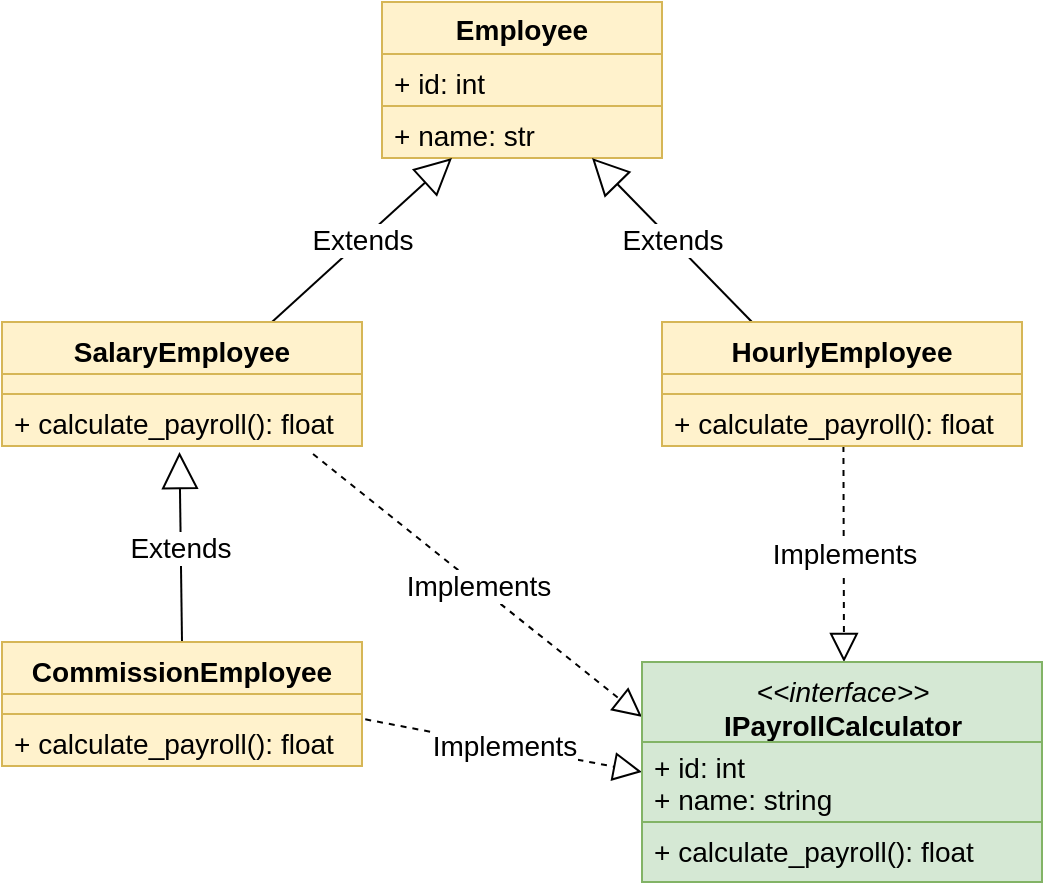 <mxfile>
    <diagram id="YyBQGo_76RrAJoqQ6X7Z" name="Page-1">
        <mxGraphModel dx="908" dy="685" grid="1" gridSize="10" guides="1" tooltips="1" connect="1" arrows="1" fold="1" page="1" pageScale="1" pageWidth="1100" pageHeight="850" math="0" shadow="0">
            <root>
                <mxCell id="0"/>
                <mxCell id="1" parent="0"/>
                <mxCell id="V2n5tiTMLpJygb_ml1YA-19" value="Employee" style="swimlane;fontStyle=1;childLayout=stackLayout;horizontal=1;startSize=26;fillColor=#fff2cc;horizontalStack=0;resizeParent=1;resizeParentMax=0;resizeLast=0;collapsible=1;marginBottom=0;fontSize=14;strokeColor=#d6b656;" parent="1" vertex="1">
                    <mxGeometry x="230" y="40" width="140" height="78" as="geometry"/>
                </mxCell>
                <mxCell id="V2n5tiTMLpJygb_ml1YA-20" value="+ id: int" style="text;strokeColor=#d6b656;fillColor=#fff2cc;align=left;verticalAlign=top;spacingLeft=4;spacingRight=4;overflow=hidden;rotatable=0;points=[[0,0.5],[1,0.5]];portConstraint=eastwest;fontSize=14;" parent="V2n5tiTMLpJygb_ml1YA-19" vertex="1">
                    <mxGeometry y="26" width="140" height="26" as="geometry"/>
                </mxCell>
                <mxCell id="V2n5tiTMLpJygb_ml1YA-21" value="+ name: str" style="text;strokeColor=#d6b656;fillColor=#fff2cc;align=left;verticalAlign=top;spacingLeft=4;spacingRight=4;overflow=hidden;rotatable=0;points=[[0,0.5],[1,0.5]];portConstraint=eastwest;fontSize=14;" parent="V2n5tiTMLpJygb_ml1YA-19" vertex="1">
                    <mxGeometry y="52" width="140" height="26" as="geometry"/>
                </mxCell>
                <mxCell id="V2n5tiTMLpJygb_ml1YA-42" value="Extends" style="endArrow=block;endSize=16;endFill=0;html=1;rounded=0;fontSize=14;fontColor=#000000;exitX=0.75;exitY=0;exitDx=0;exitDy=0;entryX=0.25;entryY=1;entryDx=0;entryDy=0;" parent="1" source="V2n5tiTMLpJygb_ml1YA-64" target="V2n5tiTMLpJygb_ml1YA-19" edge="1">
                    <mxGeometry width="160" relative="1" as="geometry">
                        <mxPoint x="170" y="160" as="sourcePoint"/>
                        <mxPoint x="270" y="130" as="targetPoint"/>
                    </mxGeometry>
                </mxCell>
                <mxCell id="V2n5tiTMLpJygb_ml1YA-43" value="Extends" style="endArrow=block;endSize=16;endFill=0;html=1;rounded=0;fontSize=14;fontColor=#000000;entryX=0.75;entryY=1;entryDx=0;entryDy=0;exitX=0.25;exitY=0;exitDx=0;exitDy=0;" parent="1" source="V2n5tiTMLpJygb_ml1YA-68" target="V2n5tiTMLpJygb_ml1YA-19" edge="1">
                    <mxGeometry width="160" relative="1" as="geometry">
                        <mxPoint x="430" y="170" as="sourcePoint"/>
                        <mxPoint x="340" y="160" as="targetPoint"/>
                    </mxGeometry>
                </mxCell>
                <mxCell id="V2n5tiTMLpJygb_ml1YA-44" value="Extends" style="endArrow=block;endSize=16;endFill=0;html=1;rounded=0;fontSize=14;fontColor=#000000;exitX=0.5;exitY=0;exitDx=0;exitDy=0;entryX=0.493;entryY=1.115;entryDx=0;entryDy=0;entryPerimeter=0;" parent="1" source="V2n5tiTMLpJygb_ml1YA-59" target="V2n5tiTMLpJygb_ml1YA-67" edge="1">
                    <mxGeometry width="160" relative="1" as="geometry">
                        <mxPoint x="150" y="380" as="sourcePoint"/>
                        <mxPoint x="150" y="290" as="targetPoint"/>
                    </mxGeometry>
                </mxCell>
                <mxCell id="V2n5tiTMLpJygb_ml1YA-45" value="Implements" style="endArrow=block;dashed=1;endFill=0;endSize=12;html=1;rounded=0;fontSize=14;fontColor=#000000;exitX=0.864;exitY=1.154;exitDx=0;exitDy=0;exitPerimeter=0;entryX=0;entryY=0.25;entryDx=0;entryDy=0;" parent="1" source="V2n5tiTMLpJygb_ml1YA-67" target="2" edge="1">
                    <mxGeometry width="160" relative="1" as="geometry">
                        <mxPoint x="210.773" y="285.668" as="sourcePoint"/>
                        <mxPoint x="370" y="400" as="targetPoint"/>
                    </mxGeometry>
                </mxCell>
                <mxCell id="V2n5tiTMLpJygb_ml1YA-46" value="Implements" style="endArrow=block;dashed=1;endFill=0;endSize=12;html=1;rounded=0;fontSize=14;fontColor=#000000;exitX=1.009;exitY=1.267;exitDx=0;exitDy=0;exitPerimeter=0;entryX=0;entryY=0.5;entryDx=0;entryDy=0;" parent="1" source="V2n5tiTMLpJygb_ml1YA-60" target="2" edge="1">
                    <mxGeometry width="160" relative="1" as="geometry">
                        <mxPoint x="220" y="460" as="sourcePoint"/>
                        <mxPoint x="370" y="430" as="targetPoint"/>
                    </mxGeometry>
                </mxCell>
                <mxCell id="V2n5tiTMLpJygb_ml1YA-47" value="Implements" style="endArrow=block;dashed=1;endFill=0;endSize=12;html=1;rounded=0;fontSize=14;fontColor=#000000;exitX=0.504;exitY=0.998;exitDx=0;exitDy=0;exitPerimeter=0;" parent="1" source="V2n5tiTMLpJygb_ml1YA-71" edge="1">
                    <mxGeometry width="160" relative="1" as="geometry">
                        <mxPoint x="439" y="282" as="sourcePoint"/>
                        <mxPoint x="461" y="370" as="targetPoint"/>
                    </mxGeometry>
                </mxCell>
                <mxCell id="V2n5tiTMLpJygb_ml1YA-59" value="CommissionEmployee" style="swimlane;fontStyle=1;align=center;verticalAlign=top;childLayout=stackLayout;horizontal=1;startSize=26;horizontalStack=0;resizeParent=1;resizeParentMax=0;resizeLast=0;collapsible=1;marginBottom=0;fontSize=14;fillColor=#fff2cc;strokeColor=#d6b656;" parent="1" vertex="1">
                    <mxGeometry x="40" y="360" width="180" height="62" as="geometry"/>
                </mxCell>
                <mxCell id="V2n5tiTMLpJygb_ml1YA-60" value="  " style="text;strokeColor=#d6b656;fillColor=#fff2cc;align=left;verticalAlign=top;spacingLeft=4;spacingRight=4;overflow=hidden;rotatable=0;points=[[0,0.5],[1,0.5]];portConstraint=eastwest;fontSize=14;" parent="V2n5tiTMLpJygb_ml1YA-59" vertex="1">
                    <mxGeometry y="26" width="180" height="10" as="geometry"/>
                </mxCell>
                <mxCell id="V2n5tiTMLpJygb_ml1YA-62" value="+ calculate_payroll(): float" style="text;strokeColor=#d6b656;fillColor=#fff2cc;align=left;verticalAlign=top;spacingLeft=4;spacingRight=4;overflow=hidden;rotatable=0;points=[[0,0.5],[1,0.5]];portConstraint=eastwest;fontSize=14;" parent="V2n5tiTMLpJygb_ml1YA-59" vertex="1">
                    <mxGeometry y="36" width="180" height="26" as="geometry"/>
                </mxCell>
                <mxCell id="V2n5tiTMLpJygb_ml1YA-64" value="SalaryEmployee" style="swimlane;fontStyle=1;align=center;verticalAlign=top;childLayout=stackLayout;horizontal=1;startSize=26;horizontalStack=0;resizeParent=1;resizeParentMax=0;resizeLast=0;collapsible=1;marginBottom=0;fontSize=14;fillColor=#fff2cc;strokeColor=#d6b656;" parent="1" vertex="1">
                    <mxGeometry x="40" y="200" width="180" height="62" as="geometry"/>
                </mxCell>
                <mxCell id="V2n5tiTMLpJygb_ml1YA-65" value="  " style="text;strokeColor=#d6b656;fillColor=#fff2cc;align=left;verticalAlign=top;spacingLeft=4;spacingRight=4;overflow=hidden;rotatable=0;points=[[0,0.5],[1,0.5]];portConstraint=eastwest;fontSize=14;" parent="V2n5tiTMLpJygb_ml1YA-64" vertex="1">
                    <mxGeometry y="26" width="180" height="10" as="geometry"/>
                </mxCell>
                <mxCell id="V2n5tiTMLpJygb_ml1YA-67" value="+ calculate_payroll(): float" style="text;strokeColor=#d6b656;fillColor=#fff2cc;align=left;verticalAlign=top;spacingLeft=4;spacingRight=4;overflow=hidden;rotatable=0;points=[[0,0.5],[1,0.5]];portConstraint=eastwest;fontSize=14;" parent="V2n5tiTMLpJygb_ml1YA-64" vertex="1">
                    <mxGeometry y="36" width="180" height="26" as="geometry"/>
                </mxCell>
                <mxCell id="V2n5tiTMLpJygb_ml1YA-68" value="HourlyEmployee" style="swimlane;fontStyle=1;align=center;verticalAlign=top;childLayout=stackLayout;horizontal=1;startSize=26;horizontalStack=0;resizeParent=1;resizeParentMax=0;resizeLast=0;collapsible=1;marginBottom=0;fontSize=14;fillColor=#fff2cc;strokeColor=#d6b656;" parent="1" vertex="1">
                    <mxGeometry x="370" y="200" width="180" height="62" as="geometry"/>
                </mxCell>
                <mxCell id="V2n5tiTMLpJygb_ml1YA-69" value="  " style="text;strokeColor=#d6b656;fillColor=#fff2cc;align=left;verticalAlign=top;spacingLeft=4;spacingRight=4;overflow=hidden;rotatable=0;points=[[0,0.5],[1,0.5]];portConstraint=eastwest;fontSize=14;" parent="V2n5tiTMLpJygb_ml1YA-68" vertex="1">
                    <mxGeometry y="26" width="180" height="10" as="geometry"/>
                </mxCell>
                <mxCell id="V2n5tiTMLpJygb_ml1YA-71" value="+ calculate_payroll(): float" style="text;strokeColor=#d6b656;fillColor=#fff2cc;align=left;verticalAlign=top;spacingLeft=4;spacingRight=4;overflow=hidden;rotatable=0;points=[[0,0.5],[1,0.5]];portConstraint=eastwest;fontSize=14;" parent="V2n5tiTMLpJygb_ml1YA-68" vertex="1">
                    <mxGeometry y="36" width="180" height="26" as="geometry"/>
                </mxCell>
                <mxCell id="2" value="&lt;i style=&quot;font-size: 14px;&quot;&gt;&amp;lt;&amp;lt;interface&amp;gt;&amp;gt;&lt;/i&gt;&lt;br style=&quot;font-size: 14px;&quot;&gt;&lt;b style=&quot;font-size: 14px;&quot;&gt;IPayrollCalculator&lt;/b&gt;" style="swimlane;fontStyle=0;align=center;verticalAlign=top;childLayout=stackLayout;horizontal=1;startSize=40;horizontalStack=0;resizeParent=1;resizeParentMax=0;resizeLast=0;collapsible=0;marginBottom=0;html=1;fillColor=#d5e8d4;strokeColor=#82b366;fontSize=14;spacingBottom=2;" parent="1" vertex="1">
                    <mxGeometry x="360" y="370" width="200" height="110" as="geometry"/>
                </mxCell>
                <mxCell id="11" value="+ id: int&lt;br style=&quot;font-size: 14px;&quot;&gt;+ name: string" style="text;html=1;strokeColor=#82b366;fillColor=#d5e8d4;align=left;verticalAlign=middle;spacingLeft=4;spacingRight=4;overflow=hidden;rotatable=0;points=[[0,0.5],[1,0.5]];portConstraint=eastwest;fontSize=14;spacingBottom=2;spacingTop=2;" parent="2" vertex="1">
                    <mxGeometry y="40" width="200" height="40" as="geometry"/>
                </mxCell>
                <mxCell id="9" value="+ calculate_payroll(): float" style="text;html=1;strokeColor=#82b366;fillColor=#d5e8d4;align=left;verticalAlign=middle;spacingLeft=4;spacingRight=4;overflow=hidden;rotatable=0;points=[[0,0.5],[1,0.5]];portConstraint=eastwest;fontSize=14;spacingTop=2;spacingBottom=2;" parent="2" vertex="1">
                    <mxGeometry y="80" width="200" height="30" as="geometry"/>
                </mxCell>
            </root>
        </mxGraphModel>
    </diagram>
</mxfile>

